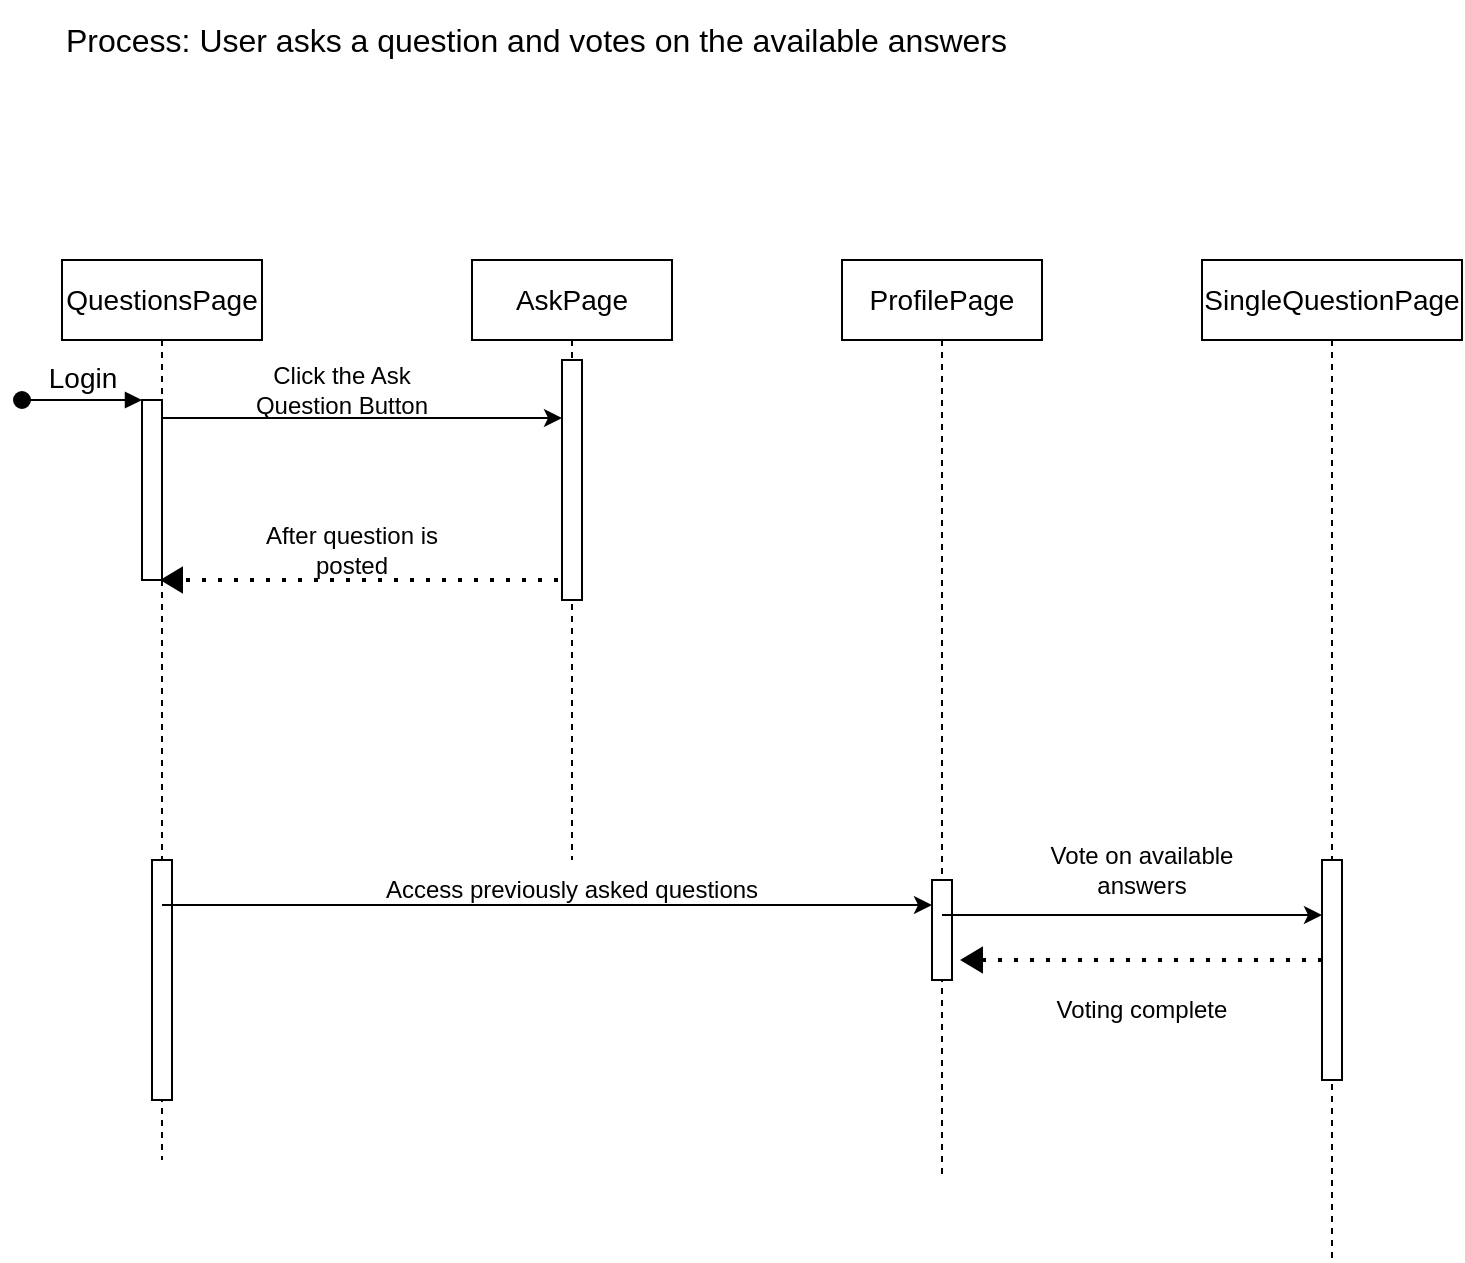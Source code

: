 <mxfile version="21.3.6" type="device">
  <diagram name="Page-1" id="gHxmdrKgSVCfnPncage1">
    <mxGraphModel dx="1120" dy="452" grid="1" gridSize="10" guides="1" tooltips="1" connect="1" arrows="1" fold="1" page="1" pageScale="1" pageWidth="827" pageHeight="1169" math="0" shadow="0">
      <root>
        <mxCell id="0" />
        <mxCell id="1" parent="0" />
        <mxCell id="yhvQ6yoLqw5LFzrh1Ywp-2" value="&lt;font style=&quot;font-size: 14px;&quot;&gt;QuestionsPage&lt;/font&gt;" style="shape=umlLifeline;perimeter=lifelinePerimeter;whiteSpace=wrap;html=1;container=1;dropTarget=0;collapsible=0;recursiveResize=0;outlineConnect=0;portConstraint=eastwest;newEdgeStyle={&quot;edgeStyle&quot;:&quot;elbowEdgeStyle&quot;,&quot;elbow&quot;:&quot;vertical&quot;,&quot;curved&quot;:0,&quot;rounded&quot;:0};" parent="1" vertex="1">
          <mxGeometry x="40" y="170" width="100" height="450" as="geometry" />
        </mxCell>
        <mxCell id="yhvQ6yoLqw5LFzrh1Ywp-8" value="" style="html=1;points=[];perimeter=orthogonalPerimeter;outlineConnect=0;targetShapes=umlLifeline;portConstraint=eastwest;newEdgeStyle={&quot;edgeStyle&quot;:&quot;elbowEdgeStyle&quot;,&quot;elbow&quot;:&quot;vertical&quot;,&quot;curved&quot;:0,&quot;rounded&quot;:0};" parent="yhvQ6yoLqw5LFzrh1Ywp-2" vertex="1">
          <mxGeometry x="40" y="70" width="10" height="90" as="geometry" />
        </mxCell>
        <mxCell id="yhvQ6yoLqw5LFzrh1Ywp-9" value="&lt;font style=&quot;font-size: 14px;&quot;&gt;Login&lt;/font&gt;" style="html=1;verticalAlign=bottom;startArrow=oval;endArrow=block;startSize=8;edgeStyle=elbowEdgeStyle;elbow=vertical;curved=0;rounded=0;" parent="yhvQ6yoLqw5LFzrh1Ywp-2" target="yhvQ6yoLqw5LFzrh1Ywp-8" edge="1">
          <mxGeometry relative="1" as="geometry">
            <mxPoint x="-20" y="70" as="sourcePoint" />
          </mxGeometry>
        </mxCell>
        <mxCell id="yhvQ6yoLqw5LFzrh1Ywp-3" value="&lt;font style=&quot;font-size: 16px;&quot;&gt;Process: User asks a question and votes on the available answers&lt;/font&gt;" style="text;html=1;strokeColor=none;fillColor=none;align=left;verticalAlign=middle;whiteSpace=wrap;rounded=0;" parent="1" vertex="1">
          <mxGeometry x="40" y="40" width="510" height="40" as="geometry" />
        </mxCell>
        <mxCell id="yhvQ6yoLqw5LFzrh1Ywp-4" value="&lt;font style=&quot;font-size: 14px;&quot;&gt;AskPage&lt;/font&gt;" style="shape=umlLifeline;perimeter=lifelinePerimeter;whiteSpace=wrap;html=1;container=1;dropTarget=0;collapsible=0;recursiveResize=0;outlineConnect=0;portConstraint=eastwest;newEdgeStyle={&quot;edgeStyle&quot;:&quot;elbowEdgeStyle&quot;,&quot;elbow&quot;:&quot;vertical&quot;,&quot;curved&quot;:0,&quot;rounded&quot;:0};" parent="1" vertex="1">
          <mxGeometry x="245" y="170" width="100" height="300" as="geometry" />
        </mxCell>
        <mxCell id="yhvQ6yoLqw5LFzrh1Ywp-5" value="&lt;font style=&quot;font-size: 14px;&quot;&gt;ProfilePage&lt;/font&gt;" style="shape=umlLifeline;perimeter=lifelinePerimeter;whiteSpace=wrap;html=1;container=1;dropTarget=0;collapsible=0;recursiveResize=0;outlineConnect=0;portConstraint=eastwest;newEdgeStyle={&quot;edgeStyle&quot;:&quot;elbowEdgeStyle&quot;,&quot;elbow&quot;:&quot;vertical&quot;,&quot;curved&quot;:0,&quot;rounded&quot;:0};" parent="1" vertex="1">
          <mxGeometry x="430" y="170" width="100" height="460" as="geometry" />
        </mxCell>
        <mxCell id="yhvQ6yoLqw5LFzrh1Ywp-6" value="&lt;font style=&quot;font-size: 14px;&quot;&gt;SingleQuestionPage&lt;/font&gt;" style="shape=umlLifeline;perimeter=lifelinePerimeter;whiteSpace=wrap;html=1;container=1;dropTarget=0;collapsible=0;recursiveResize=0;outlineConnect=0;portConstraint=eastwest;newEdgeStyle={&quot;edgeStyle&quot;:&quot;elbowEdgeStyle&quot;,&quot;elbow&quot;:&quot;vertical&quot;,&quot;curved&quot;:0,&quot;rounded&quot;:0};" parent="1" vertex="1">
          <mxGeometry x="610" y="170" width="130" height="500" as="geometry" />
        </mxCell>
        <mxCell id="yhvQ6yoLqw5LFzrh1Ywp-7" value="" style="rounded=0;whiteSpace=wrap;html=1;direction=south;" parent="1" vertex="1">
          <mxGeometry x="290" y="220" width="10" height="120" as="geometry" />
        </mxCell>
        <mxCell id="yhvQ6yoLqw5LFzrh1Ywp-10" value="" style="endArrow=classic;html=1;rounded=0;" parent="1" source="yhvQ6yoLqw5LFzrh1Ywp-8" edge="1">
          <mxGeometry width="50" height="50" relative="1" as="geometry">
            <mxPoint x="390" y="360" as="sourcePoint" />
            <mxPoint x="290" y="249" as="targetPoint" />
          </mxGeometry>
        </mxCell>
        <mxCell id="yhvQ6yoLqw5LFzrh1Ywp-11" value="Click the Ask Question Button" style="text;html=1;strokeColor=none;fillColor=none;align=center;verticalAlign=middle;whiteSpace=wrap;rounded=0;" parent="1" vertex="1">
          <mxGeometry x="120" y="220" width="120" height="30" as="geometry" />
        </mxCell>
        <mxCell id="yhvQ6yoLqw5LFzrh1Ywp-12" value="" style="endArrow=none;dashed=1;html=1;dashPattern=1 3;strokeWidth=2;rounded=0;exitX=0.917;exitY=1.2;exitDx=0;exitDy=0;exitPerimeter=0;" parent="1" source="yhvQ6yoLqw5LFzrh1Ywp-7" target="yhvQ6yoLqw5LFzrh1Ywp-2" edge="1">
          <mxGeometry width="50" height="50" relative="1" as="geometry">
            <mxPoint x="390" y="350" as="sourcePoint" />
            <mxPoint x="440" y="300" as="targetPoint" />
          </mxGeometry>
        </mxCell>
        <mxCell id="yhvQ6yoLqw5LFzrh1Ywp-13" value="" style="shape=mxgraph.arrows2.wedgeArrow;html=1;bendable=0;startWidth=6;fillColor=strokeColor;defaultFillColor=invert;defaultGradientColor=invert;rounded=0;" parent="1" edge="1">
          <mxGeometry width="100" height="100" relative="1" as="geometry">
            <mxPoint x="100" y="330" as="sourcePoint" />
            <mxPoint x="90" y="330" as="targetPoint" />
          </mxGeometry>
        </mxCell>
        <mxCell id="yhvQ6yoLqw5LFzrh1Ywp-17" value="After question is posted" style="text;html=1;strokeColor=none;fillColor=none;align=center;verticalAlign=middle;whiteSpace=wrap;rounded=0;" parent="1" vertex="1">
          <mxGeometry x="125" y="300" width="120" height="30" as="geometry" />
        </mxCell>
        <mxCell id="yhvQ6yoLqw5LFzrh1Ywp-18" value="" style="rounded=0;whiteSpace=wrap;html=1;direction=south;" parent="1" vertex="1">
          <mxGeometry x="85" y="470" width="10" height="120" as="geometry" />
        </mxCell>
        <mxCell id="yhvQ6yoLqw5LFzrh1Ywp-19" value="" style="endArrow=classic;html=1;rounded=0;entryX=0.25;entryY=1;entryDx=0;entryDy=0;" parent="1" source="yhvQ6yoLqw5LFzrh1Ywp-2" target="yhvQ6yoLqw5LFzrh1Ywp-20" edge="1">
          <mxGeometry width="50" height="50" relative="1" as="geometry">
            <mxPoint x="390" y="550" as="sourcePoint" />
            <mxPoint x="440" y="500" as="targetPoint" />
          </mxGeometry>
        </mxCell>
        <mxCell id="yhvQ6yoLqw5LFzrh1Ywp-20" value="" style="rounded=0;whiteSpace=wrap;html=1;direction=south;" parent="1" vertex="1">
          <mxGeometry x="475" y="480" width="10" height="50" as="geometry" />
        </mxCell>
        <mxCell id="yhvQ6yoLqw5LFzrh1Ywp-21" value="Access previously asked questions" style="text;html=1;strokeColor=none;fillColor=none;align=center;verticalAlign=middle;whiteSpace=wrap;rounded=0;" parent="1" vertex="1">
          <mxGeometry x="185" y="480" width="220" height="10" as="geometry" />
        </mxCell>
        <mxCell id="yhvQ6yoLqw5LFzrh1Ywp-22" value="" style="endArrow=classic;html=1;rounded=0;entryX=0.25;entryY=1;entryDx=0;entryDy=0;exitX=0.35;exitY=0.5;exitDx=0;exitDy=0;exitPerimeter=0;" parent="1" source="yhvQ6yoLqw5LFzrh1Ywp-20" target="yhvQ6yoLqw5LFzrh1Ywp-23" edge="1">
          <mxGeometry width="50" height="50" relative="1" as="geometry">
            <mxPoint x="490" y="498" as="sourcePoint" />
            <mxPoint x="300" y="259" as="targetPoint" />
          </mxGeometry>
        </mxCell>
        <mxCell id="yhvQ6yoLqw5LFzrh1Ywp-23" value="" style="rounded=0;whiteSpace=wrap;html=1;direction=south;" parent="1" vertex="1">
          <mxGeometry x="670" y="470" width="10" height="110" as="geometry" />
        </mxCell>
        <mxCell id="yhvQ6yoLqw5LFzrh1Ywp-24" value="" style="endArrow=none;dashed=1;html=1;dashPattern=1 3;strokeWidth=2;rounded=0;exitX=0.455;exitY=1;exitDx=0;exitDy=0;exitPerimeter=0;" parent="1" source="yhvQ6yoLqw5LFzrh1Ywp-23" edge="1">
          <mxGeometry width="50" height="50" relative="1" as="geometry">
            <mxPoint x="298" y="340" as="sourcePoint" />
            <mxPoint x="490" y="520" as="targetPoint" />
          </mxGeometry>
        </mxCell>
        <mxCell id="yhvQ6yoLqw5LFzrh1Ywp-25" value="" style="shape=mxgraph.arrows2.wedgeArrow;html=1;bendable=0;startWidth=6;fillColor=strokeColor;defaultFillColor=invert;defaultGradientColor=invert;rounded=0;" parent="1" edge="1">
          <mxGeometry width="100" height="100" relative="1" as="geometry">
            <mxPoint x="500" y="520" as="sourcePoint" />
            <mxPoint x="490" y="520" as="targetPoint" />
          </mxGeometry>
        </mxCell>
        <mxCell id="yhvQ6yoLqw5LFzrh1Ywp-26" value="Vote on available answers" style="text;html=1;strokeColor=none;fillColor=none;align=center;verticalAlign=middle;whiteSpace=wrap;rounded=0;" parent="1" vertex="1">
          <mxGeometry x="520" y="460" width="120" height="30" as="geometry" />
        </mxCell>
        <mxCell id="yhvQ6yoLqw5LFzrh1Ywp-27" value="Voting complete" style="text;html=1;strokeColor=none;fillColor=none;align=center;verticalAlign=middle;whiteSpace=wrap;rounded=0;" parent="1" vertex="1">
          <mxGeometry x="520" y="530" width="120" height="30" as="geometry" />
        </mxCell>
      </root>
    </mxGraphModel>
  </diagram>
</mxfile>
